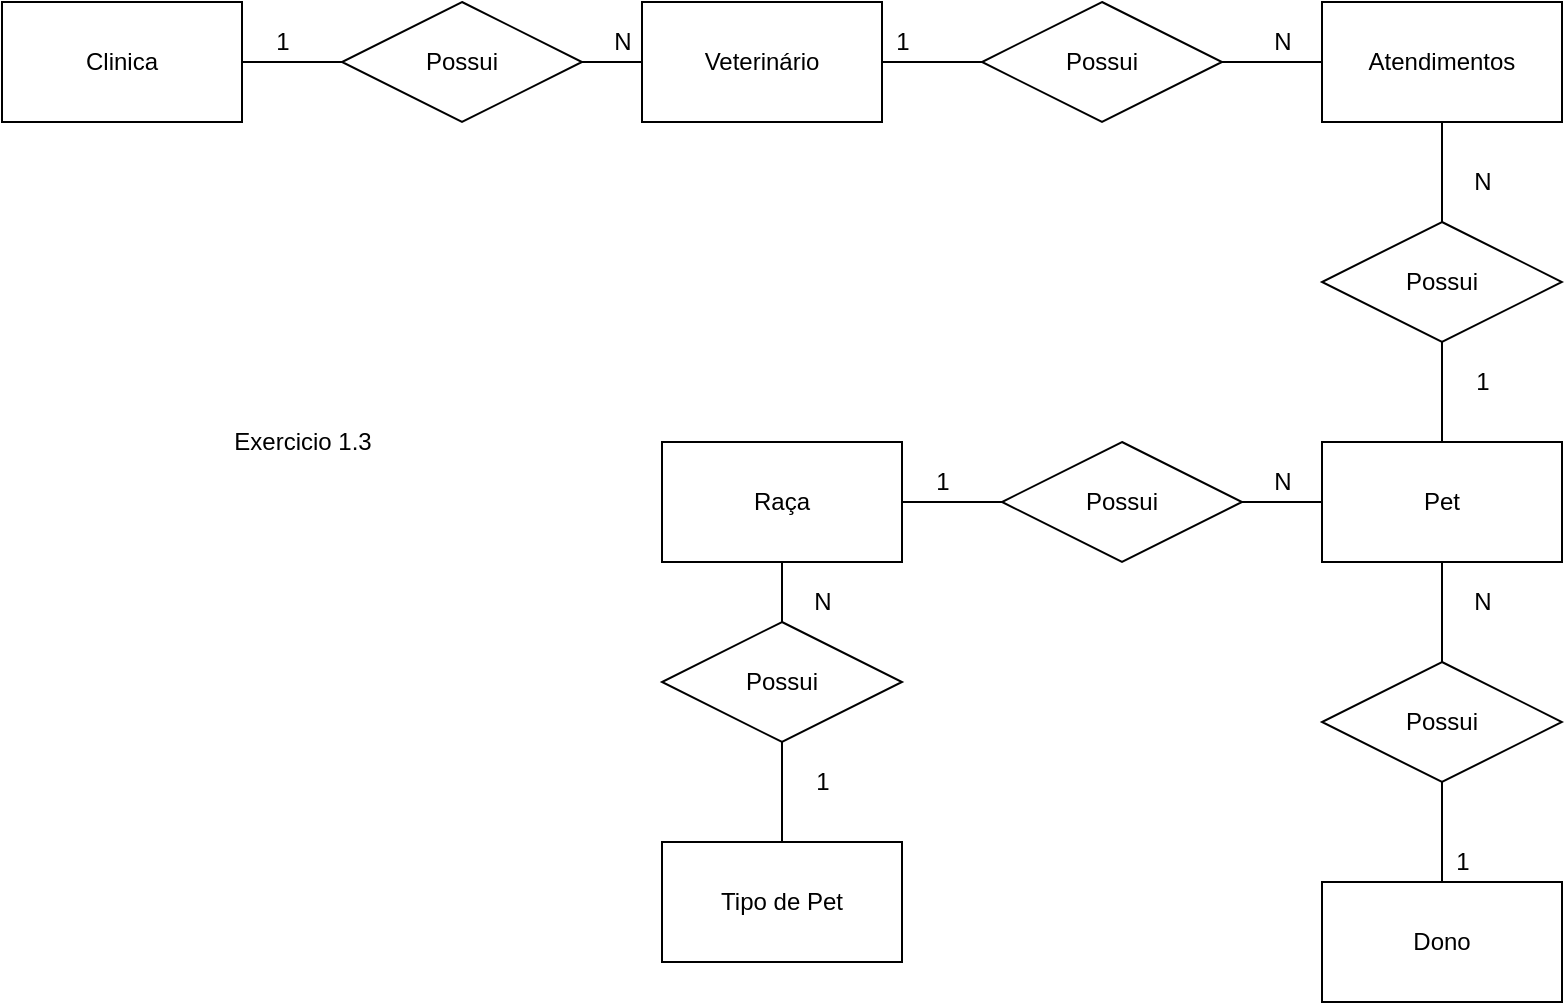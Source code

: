 <mxfile version="14.9.4" type="device" pages="2"><diagram id="Yt_erlD4F3cUxnmDQLOM" name="Conceitual"><mxGraphModel dx="2105" dy="489" grid="1" gridSize="10" guides="1" tooltips="1" connect="1" arrows="1" fold="1" page="1" pageScale="1" pageWidth="827" pageHeight="1169" math="0" shadow="0"><root><mxCell id="0"/><mxCell id="1" parent="0"/><mxCell id="PLy2OW93VqKXQ1OTIuhF-7" style="edgeStyle=orthogonalEdgeStyle;rounded=0;orthogonalLoop=1;jettySize=auto;html=1;exitX=1;exitY=0.5;exitDx=0;exitDy=0;endArrow=none;endFill=0;" parent="1" source="PLy2OW93VqKXQ1OTIuhF-1" target="PLy2OW93VqKXQ1OTIuhF-3" edge="1"><mxGeometry relative="1" as="geometry"/></mxCell><mxCell id="PLy2OW93VqKXQ1OTIuhF-1" value="Possui" style="shape=rhombus;perimeter=rhombusPerimeter;whiteSpace=wrap;html=1;align=center;" parent="1" vertex="1"><mxGeometry x="-630" y="90" width="120" height="60" as="geometry"/></mxCell><mxCell id="PLy2OW93VqKXQ1OTIuhF-6" style="edgeStyle=orthogonalEdgeStyle;rounded=0;orthogonalLoop=1;jettySize=auto;html=1;entryX=0;entryY=0.5;entryDx=0;entryDy=0;endArrow=none;endFill=0;" parent="1" source="PLy2OW93VqKXQ1OTIuhF-2" target="PLy2OW93VqKXQ1OTIuhF-1" edge="1"><mxGeometry relative="1" as="geometry"/></mxCell><mxCell id="PLy2OW93VqKXQ1OTIuhF-2" value="Clinica" style="whiteSpace=wrap;html=1;" parent="1" vertex="1"><mxGeometry x="-800" y="90" width="120" height="60" as="geometry"/></mxCell><mxCell id="PLy2OW93VqKXQ1OTIuhF-3" value="Veterinário" style="whiteSpace=wrap;html=1;" parent="1" vertex="1"><mxGeometry x="-480" y="90" width="120" height="60" as="geometry"/></mxCell><mxCell id="PLy2OW93VqKXQ1OTIuhF-17" style="edgeStyle=orthogonalEdgeStyle;rounded=0;orthogonalLoop=1;jettySize=auto;html=1;entryX=0.5;entryY=1;entryDx=0;entryDy=0;endArrow=none;endFill=0;" parent="1" source="PLy2OW93VqKXQ1OTIuhF-4" target="PLy2OW93VqKXQ1OTIuhF-14" edge="1"><mxGeometry relative="1" as="geometry"/></mxCell><mxCell id="PLy2OW93VqKXQ1OTIuhF-4" value="Possui" style="shape=rhombus;perimeter=rhombusPerimeter;whiteSpace=wrap;html=1;align=center;" parent="1" vertex="1"><mxGeometry x="-140" y="200" width="120" height="60" as="geometry"/></mxCell><mxCell id="PLy2OW93VqKXQ1OTIuhF-18" style="edgeStyle=orthogonalEdgeStyle;rounded=0;orthogonalLoop=1;jettySize=auto;html=1;entryX=0.5;entryY=1;entryDx=0;entryDy=0;endArrow=none;endFill=0;" parent="1" source="PLy2OW93VqKXQ1OTIuhF-5" target="PLy2OW93VqKXQ1OTIuhF-4" edge="1"><mxGeometry relative="1" as="geometry"/></mxCell><mxCell id="PLy2OW93VqKXQ1OTIuhF-5" value="Pet" style="whiteSpace=wrap;html=1;" parent="1" vertex="1"><mxGeometry x="-140" y="310" width="120" height="60" as="geometry"/></mxCell><mxCell id="PLy2OW93VqKXQ1OTIuhF-15" style="edgeStyle=orthogonalEdgeStyle;rounded=0;orthogonalLoop=1;jettySize=auto;html=1;endArrow=none;endFill=0;" parent="1" source="PLy2OW93VqKXQ1OTIuhF-13" target="PLy2OW93VqKXQ1OTIuhF-3" edge="1"><mxGeometry relative="1" as="geometry"/></mxCell><mxCell id="PLy2OW93VqKXQ1OTIuhF-16" style="edgeStyle=orthogonalEdgeStyle;rounded=0;orthogonalLoop=1;jettySize=auto;html=1;entryX=0;entryY=0.5;entryDx=0;entryDy=0;endArrow=none;endFill=0;" parent="1" source="PLy2OW93VqKXQ1OTIuhF-13" target="PLy2OW93VqKXQ1OTIuhF-14" edge="1"><mxGeometry relative="1" as="geometry"/></mxCell><mxCell id="PLy2OW93VqKXQ1OTIuhF-13" value="Possui" style="shape=rhombus;perimeter=rhombusPerimeter;whiteSpace=wrap;html=1;align=center;" parent="1" vertex="1"><mxGeometry x="-310" y="90" width="120" height="60" as="geometry"/></mxCell><mxCell id="PLy2OW93VqKXQ1OTIuhF-14" value="Atendimentos" style="whiteSpace=wrap;html=1;" parent="1" vertex="1"><mxGeometry x="-140" y="90" width="120" height="60" as="geometry"/></mxCell><mxCell id="PLy2OW93VqKXQ1OTIuhF-23" style="edgeStyle=orthogonalEdgeStyle;rounded=0;orthogonalLoop=1;jettySize=auto;html=1;endArrow=none;endFill=0;" parent="1" source="PLy2OW93VqKXQ1OTIuhF-19" target="PLy2OW93VqKXQ1OTIuhF-20" edge="1"><mxGeometry relative="1" as="geometry"/></mxCell><mxCell id="PLy2OW93VqKXQ1OTIuhF-19" value="Raça" style="whiteSpace=wrap;html=1;" parent="1" vertex="1"><mxGeometry x="-470" y="310" width="120" height="60" as="geometry"/></mxCell><mxCell id="PLy2OW93VqKXQ1OTIuhF-22" style="edgeStyle=orthogonalEdgeStyle;rounded=0;orthogonalLoop=1;jettySize=auto;html=1;entryX=0;entryY=0.5;entryDx=0;entryDy=0;endArrow=none;endFill=0;" parent="1" source="PLy2OW93VqKXQ1OTIuhF-20" target="PLy2OW93VqKXQ1OTIuhF-5" edge="1"><mxGeometry relative="1" as="geometry"/></mxCell><mxCell id="PLy2OW93VqKXQ1OTIuhF-20" value="Possui" style="shape=rhombus;perimeter=rhombusPerimeter;whiteSpace=wrap;html=1;align=center;" parent="1" vertex="1"><mxGeometry x="-300" y="310" width="120" height="60" as="geometry"/></mxCell><mxCell id="PLy2OW93VqKXQ1OTIuhF-27" value="" style="edgeStyle=orthogonalEdgeStyle;rounded=0;orthogonalLoop=1;jettySize=auto;html=1;endArrow=none;endFill=0;" parent="1" source="PLy2OW93VqKXQ1OTIuhF-24" target="PLy2OW93VqKXQ1OTIuhF-25" edge="1"><mxGeometry relative="1" as="geometry"/></mxCell><mxCell id="PLy2OW93VqKXQ1OTIuhF-28" value="" style="edgeStyle=orthogonalEdgeStyle;rounded=0;orthogonalLoop=1;jettySize=auto;html=1;endArrow=none;endFill=0;" parent="1" source="PLy2OW93VqKXQ1OTIuhF-24" target="PLy2OW93VqKXQ1OTIuhF-19" edge="1"><mxGeometry relative="1" as="geometry"/></mxCell><mxCell id="PLy2OW93VqKXQ1OTIuhF-24" value="Possui" style="shape=rhombus;perimeter=rhombusPerimeter;whiteSpace=wrap;html=1;align=center;" parent="1" vertex="1"><mxGeometry x="-470" y="400" width="120" height="60" as="geometry"/></mxCell><mxCell id="PLy2OW93VqKXQ1OTIuhF-25" value="Tipo de Pet" style="whiteSpace=wrap;html=1;" parent="1" vertex="1"><mxGeometry x="-470" y="510" width="120" height="60" as="geometry"/></mxCell><mxCell id="PLy2OW93VqKXQ1OTIuhF-29" value="1" style="text;html=1;align=center;verticalAlign=middle;resizable=0;points=[];autosize=1;strokeColor=none;" parent="1" vertex="1"><mxGeometry x="-670" y="100" width="20" height="20" as="geometry"/></mxCell><mxCell id="PLy2OW93VqKXQ1OTIuhF-30" value="N" style="text;html=1;align=center;verticalAlign=middle;resizable=0;points=[];autosize=1;strokeColor=none;" parent="1" vertex="1"><mxGeometry x="-500" y="100" width="20" height="20" as="geometry"/></mxCell><mxCell id="PLy2OW93VqKXQ1OTIuhF-31" value="N" style="text;html=1;align=center;verticalAlign=middle;resizable=0;points=[];autosize=1;strokeColor=none;" parent="1" vertex="1"><mxGeometry x="-170" y="320" width="20" height="20" as="geometry"/></mxCell><mxCell id="PLy2OW93VqKXQ1OTIuhF-32" value="N" style="text;html=1;align=center;verticalAlign=middle;resizable=0;points=[];autosize=1;strokeColor=none;" parent="1" vertex="1"><mxGeometry x="-400" y="380" width="20" height="20" as="geometry"/></mxCell><mxCell id="PLy2OW93VqKXQ1OTIuhF-34" value="1" style="text;html=1;align=center;verticalAlign=middle;resizable=0;points=[];autosize=1;strokeColor=none;" parent="1" vertex="1"><mxGeometry x="-400" y="470" width="20" height="20" as="geometry"/></mxCell><mxCell id="PLy2OW93VqKXQ1OTIuhF-37" style="edgeStyle=orthogonalEdgeStyle;rounded=0;orthogonalLoop=1;jettySize=auto;html=1;endArrow=none;endFill=0;" parent="1" source="PLy2OW93VqKXQ1OTIuhF-35" edge="1"><mxGeometry relative="1" as="geometry"><mxPoint x="-80" y="380" as="targetPoint"/><Array as="points"><mxPoint x="-80" y="370"/><mxPoint x="-80" y="370"/></Array></mxGeometry></mxCell><mxCell id="PLy2OW93VqKXQ1OTIuhF-35" value="Possui" style="shape=rhombus;perimeter=rhombusPerimeter;whiteSpace=wrap;html=1;align=center;" parent="1" vertex="1"><mxGeometry x="-140" y="420" width="120" height="60" as="geometry"/></mxCell><mxCell id="PLy2OW93VqKXQ1OTIuhF-38" value="" style="edgeStyle=orthogonalEdgeStyle;rounded=0;orthogonalLoop=1;jettySize=auto;html=1;endArrow=none;endFill=0;" parent="1" source="PLy2OW93VqKXQ1OTIuhF-36" target="PLy2OW93VqKXQ1OTIuhF-35" edge="1"><mxGeometry relative="1" as="geometry"/></mxCell><mxCell id="PLy2OW93VqKXQ1OTIuhF-36" value="Dono" style="whiteSpace=wrap;html=1;" parent="1" vertex="1"><mxGeometry x="-140" y="530" width="120" height="60" as="geometry"/></mxCell><mxCell id="PLy2OW93VqKXQ1OTIuhF-39" value="1" style="text;html=1;align=center;verticalAlign=middle;resizable=0;points=[];autosize=1;strokeColor=none;" parent="1" vertex="1"><mxGeometry x="-340" y="320" width="20" height="20" as="geometry"/></mxCell><mxCell id="PLy2OW93VqKXQ1OTIuhF-40" value="1" style="text;html=1;align=center;verticalAlign=middle;resizable=0;points=[];autosize=1;strokeColor=none;" parent="1" vertex="1"><mxGeometry x="-360" y="100" width="20" height="20" as="geometry"/></mxCell><mxCell id="PLy2OW93VqKXQ1OTIuhF-41" value="1" style="text;html=1;align=center;verticalAlign=middle;resizable=0;points=[];autosize=1;strokeColor=none;" parent="1" vertex="1"><mxGeometry x="-80" y="510" width="20" height="20" as="geometry"/></mxCell><mxCell id="PLy2OW93VqKXQ1OTIuhF-42" value="N" style="text;html=1;align=center;verticalAlign=middle;resizable=0;points=[];autosize=1;strokeColor=none;" parent="1" vertex="1"><mxGeometry x="-70" y="380" width="20" height="20" as="geometry"/></mxCell><mxCell id="PLy2OW93VqKXQ1OTIuhF-43" value="N" style="text;html=1;align=center;verticalAlign=middle;resizable=0;points=[];autosize=1;strokeColor=none;" parent="1" vertex="1"><mxGeometry x="-170" y="100" width="20" height="20" as="geometry"/></mxCell><mxCell id="PLy2OW93VqKXQ1OTIuhF-44" value="N" style="text;html=1;align=center;verticalAlign=middle;resizable=0;points=[];autosize=1;strokeColor=none;" parent="1" vertex="1"><mxGeometry x="-70" y="170" width="20" height="20" as="geometry"/></mxCell><mxCell id="PLy2OW93VqKXQ1OTIuhF-45" value="1" style="text;html=1;align=center;verticalAlign=middle;resizable=0;points=[];autosize=1;strokeColor=none;" parent="1" vertex="1"><mxGeometry x="-70" y="270" width="20" height="20" as="geometry"/></mxCell><mxCell id="PLy2OW93VqKXQ1OTIuhF-46" value="Exercicio 1.3" style="text;html=1;align=center;verticalAlign=middle;resizable=0;points=[];autosize=1;strokeColor=none;" parent="1" vertex="1"><mxGeometry x="-690" y="300" width="80" height="20" as="geometry"/></mxCell></root></mxGraphModel></diagram><diagram id="2E_He_A4W8nJciui1H1O" name="Lógico"><mxGraphModel dx="1278" dy="489" grid="1" gridSize="10" guides="1" tooltips="1" connect="1" arrows="1" fold="1" page="1" pageScale="1" pageWidth="827" pageHeight="1169" math="0" shadow="0"><root><mxCell id="fR6I_g5Q8ulu8hAR02hN-0"/><mxCell id="fR6I_g5Q8ulu8hAR02hN-1" parent="fR6I_g5Q8ulu8hAR02hN-0"/><mxCell id="JhR8tyHU249tnqZ5pYXS-0" value="Clinica" style="shape=table;startSize=30;container=1;collapsible=1;childLayout=tableLayout;fixedRows=1;rowLines=0;fontStyle=1;align=center;resizeLast=1;" vertex="1" parent="fR6I_g5Q8ulu8hAR02hN-1"><mxGeometry x="40" y="40" width="180" height="160" as="geometry"/></mxCell><mxCell id="JhR8tyHU249tnqZ5pYXS-1" value="" style="shape=partialRectangle;collapsible=0;dropTarget=0;pointerEvents=0;fillColor=none;top=0;left=0;bottom=1;right=0;points=[[0,0.5],[1,0.5]];portConstraint=eastwest;" vertex="1" parent="JhR8tyHU249tnqZ5pYXS-0"><mxGeometry y="30" width="180" height="30" as="geometry"/></mxCell><mxCell id="JhR8tyHU249tnqZ5pYXS-2" value="PK" style="shape=partialRectangle;connectable=0;fillColor=none;top=0;left=0;bottom=0;right=0;fontStyle=1;overflow=hidden;" vertex="1" parent="JhR8tyHU249tnqZ5pYXS-1"><mxGeometry width="30" height="30" as="geometry"/></mxCell><mxCell id="JhR8tyHU249tnqZ5pYXS-3" value="IdClinica" style="shape=partialRectangle;connectable=0;fillColor=none;top=0;left=0;bottom=0;right=0;align=left;spacingLeft=6;fontStyle=1;overflow=hidden;" vertex="1" parent="JhR8tyHU249tnqZ5pYXS-1"><mxGeometry x="30" width="150" height="30" as="geometry"/></mxCell><mxCell id="JhR8tyHU249tnqZ5pYXS-4" value="" style="shape=partialRectangle;collapsible=0;dropTarget=0;pointerEvents=0;fillColor=none;top=0;left=0;bottom=0;right=0;points=[[0,0.5],[1,0.5]];portConstraint=eastwest;" vertex="1" parent="JhR8tyHU249tnqZ5pYXS-0"><mxGeometry y="60" width="180" height="30" as="geometry"/></mxCell><mxCell id="JhR8tyHU249tnqZ5pYXS-5" value="" style="shape=partialRectangle;connectable=0;fillColor=none;top=0;left=0;bottom=0;right=0;editable=1;overflow=hidden;" vertex="1" parent="JhR8tyHU249tnqZ5pYXS-4"><mxGeometry width="30" height="30" as="geometry"/></mxCell><mxCell id="JhR8tyHU249tnqZ5pYXS-6" value="RazaoSocial" style="shape=partialRectangle;connectable=0;fillColor=none;top=0;left=0;bottom=0;right=0;align=left;spacingLeft=6;overflow=hidden;" vertex="1" parent="JhR8tyHU249tnqZ5pYXS-4"><mxGeometry x="30" width="150" height="30" as="geometry"/></mxCell><mxCell id="JhR8tyHU249tnqZ5pYXS-7" value="" style="shape=partialRectangle;collapsible=0;dropTarget=0;pointerEvents=0;fillColor=none;top=0;left=0;bottom=0;right=0;points=[[0,0.5],[1,0.5]];portConstraint=eastwest;" vertex="1" parent="JhR8tyHU249tnqZ5pYXS-0"><mxGeometry y="90" width="180" height="30" as="geometry"/></mxCell><mxCell id="JhR8tyHU249tnqZ5pYXS-8" value="" style="shape=partialRectangle;connectable=0;fillColor=none;top=0;left=0;bottom=0;right=0;editable=1;overflow=hidden;" vertex="1" parent="JhR8tyHU249tnqZ5pYXS-7"><mxGeometry width="30" height="30" as="geometry"/></mxCell><mxCell id="JhR8tyHU249tnqZ5pYXS-9" value="CNPJ" style="shape=partialRectangle;connectable=0;fillColor=none;top=0;left=0;bottom=0;right=0;align=left;spacingLeft=6;overflow=hidden;" vertex="1" parent="JhR8tyHU249tnqZ5pYXS-7"><mxGeometry x="30" width="150" height="30" as="geometry"/></mxCell><mxCell id="JhR8tyHU249tnqZ5pYXS-10" value="" style="shape=partialRectangle;collapsible=0;dropTarget=0;pointerEvents=0;fillColor=none;top=0;left=0;bottom=0;right=0;points=[[0,0.5],[1,0.5]];portConstraint=eastwest;" vertex="1" parent="JhR8tyHU249tnqZ5pYXS-0"><mxGeometry y="120" width="180" height="30" as="geometry"/></mxCell><mxCell id="JhR8tyHU249tnqZ5pYXS-11" value="" style="shape=partialRectangle;connectable=0;fillColor=none;top=0;left=0;bottom=0;right=0;editable=1;overflow=hidden;" vertex="1" parent="JhR8tyHU249tnqZ5pYXS-10"><mxGeometry width="30" height="30" as="geometry"/></mxCell><mxCell id="JhR8tyHU249tnqZ5pYXS-12" value="Endereco" style="shape=partialRectangle;connectable=0;fillColor=none;top=0;left=0;bottom=0;right=0;align=left;spacingLeft=6;overflow=hidden;" vertex="1" parent="JhR8tyHU249tnqZ5pYXS-10"><mxGeometry x="30" width="150" height="30" as="geometry"/></mxCell><mxCell id="JhR8tyHU249tnqZ5pYXS-13" value="Veterinarios" style="shape=table;startSize=30;container=1;collapsible=1;childLayout=tableLayout;fixedRows=1;rowLines=0;fontStyle=1;align=center;resizeLast=1;" vertex="1" parent="fR6I_g5Q8ulu8hAR02hN-1"><mxGeometry x="370" y="80" width="180" height="160" as="geometry"/></mxCell><mxCell id="JhR8tyHU249tnqZ5pYXS-14" value="" style="shape=partialRectangle;collapsible=0;dropTarget=0;pointerEvents=0;fillColor=none;top=0;left=0;bottom=0;right=0;points=[[0,0.5],[1,0.5]];portConstraint=eastwest;" vertex="1" parent="JhR8tyHU249tnqZ5pYXS-13"><mxGeometry y="30" width="180" height="30" as="geometry"/></mxCell><mxCell id="JhR8tyHU249tnqZ5pYXS-15" value="PK" style="shape=partialRectangle;connectable=0;fillColor=none;top=0;left=0;bottom=0;right=0;fontStyle=1;overflow=hidden;" vertex="1" parent="JhR8tyHU249tnqZ5pYXS-14"><mxGeometry width="60" height="30" as="geometry"/></mxCell><mxCell id="JhR8tyHU249tnqZ5pYXS-16" value="IdVeterinario" style="shape=partialRectangle;connectable=0;fillColor=none;top=0;left=0;bottom=0;right=0;align=left;spacingLeft=6;fontStyle=1;overflow=hidden;" vertex="1" parent="JhR8tyHU249tnqZ5pYXS-14"><mxGeometry x="60" width="120" height="30" as="geometry"/></mxCell><mxCell id="JhR8tyHU249tnqZ5pYXS-17" value="" style="shape=partialRectangle;collapsible=0;dropTarget=0;pointerEvents=0;fillColor=none;top=0;left=0;bottom=1;right=0;points=[[0,0.5],[1,0.5]];portConstraint=eastwest;" vertex="1" parent="JhR8tyHU249tnqZ5pYXS-13"><mxGeometry y="60" width="180" height="30" as="geometry"/></mxCell><mxCell id="JhR8tyHU249tnqZ5pYXS-18" value="FK" style="shape=partialRectangle;connectable=0;fillColor=none;top=0;left=0;bottom=0;right=0;fontStyle=1;overflow=hidden;" vertex="1" parent="JhR8tyHU249tnqZ5pYXS-17"><mxGeometry width="60" height="30" as="geometry"/></mxCell><mxCell id="JhR8tyHU249tnqZ5pYXS-19" value="IdClinica" style="shape=partialRectangle;connectable=0;fillColor=none;top=0;left=0;bottom=0;right=0;align=left;spacingLeft=6;fontStyle=1;overflow=hidden;" vertex="1" parent="JhR8tyHU249tnqZ5pYXS-17"><mxGeometry x="60" width="120" height="30" as="geometry"/></mxCell><mxCell id="JhR8tyHU249tnqZ5pYXS-20" value="" style="shape=partialRectangle;collapsible=0;dropTarget=0;pointerEvents=0;fillColor=none;top=0;left=0;bottom=0;right=0;points=[[0,0.5],[1,0.5]];portConstraint=eastwest;" vertex="1" parent="JhR8tyHU249tnqZ5pYXS-13"><mxGeometry y="90" width="180" height="30" as="geometry"/></mxCell><mxCell id="JhR8tyHU249tnqZ5pYXS-21" value="" style="shape=partialRectangle;connectable=0;fillColor=none;top=0;left=0;bottom=0;right=0;editable=1;overflow=hidden;" vertex="1" parent="JhR8tyHU249tnqZ5pYXS-20"><mxGeometry width="60" height="30" as="geometry"/></mxCell><mxCell id="JhR8tyHU249tnqZ5pYXS-22" value="Nome" style="shape=partialRectangle;connectable=0;fillColor=none;top=0;left=0;bottom=0;right=0;align=left;spacingLeft=6;overflow=hidden;" vertex="1" parent="JhR8tyHU249tnqZ5pYXS-20"><mxGeometry x="60" width="120" height="30" as="geometry"/></mxCell><mxCell id="JhR8tyHU249tnqZ5pYXS-23" value="" style="shape=partialRectangle;collapsible=0;dropTarget=0;pointerEvents=0;fillColor=none;top=0;left=0;bottom=0;right=0;points=[[0,0.5],[1,0.5]];portConstraint=eastwest;" vertex="1" parent="JhR8tyHU249tnqZ5pYXS-13"><mxGeometry y="120" width="180" height="30" as="geometry"/></mxCell><mxCell id="JhR8tyHU249tnqZ5pYXS-24" value="" style="shape=partialRectangle;connectable=0;fillColor=none;top=0;left=0;bottom=0;right=0;editable=1;overflow=hidden;" vertex="1" parent="JhR8tyHU249tnqZ5pYXS-23"><mxGeometry width="60" height="30" as="geometry"/></mxCell><mxCell id="JhR8tyHU249tnqZ5pYXS-25" value="" style="shape=partialRectangle;connectable=0;fillColor=none;top=0;left=0;bottom=0;right=0;align=left;spacingLeft=6;overflow=hidden;" vertex="1" parent="JhR8tyHU249tnqZ5pYXS-23"><mxGeometry x="60" width="120" height="30" as="geometry"/></mxCell><mxCell id="JhR8tyHU249tnqZ5pYXS-26" value="" style="edgeStyle=entityRelationEdgeStyle;fontSize=12;html=1;endArrow=ERoneToMany;" edge="1" parent="fR6I_g5Q8ulu8hAR02hN-1" source="JhR8tyHU249tnqZ5pYXS-1" target="JhR8tyHU249tnqZ5pYXS-17"><mxGeometry width="100" height="100" relative="1" as="geometry"><mxPoint x="430" y="270" as="sourcePoint"/><mxPoint x="530" y="170" as="targetPoint"/></mxGeometry></mxCell><mxCell id="JhR8tyHU249tnqZ5pYXS-27" value="Atendimento" style="shape=table;startSize=30;container=1;collapsible=1;childLayout=tableLayout;fixedRows=1;rowLines=0;fontStyle=1;align=center;resizeLast=1;" vertex="1" parent="fR6I_g5Q8ulu8hAR02hN-1"><mxGeometry x="620" y="230" width="180" height="190" as="geometry"/></mxCell><mxCell id="JhR8tyHU249tnqZ5pYXS-28" value="" style="shape=partialRectangle;collapsible=0;dropTarget=0;pointerEvents=0;fillColor=none;top=0;left=0;bottom=0;right=0;points=[[0,0.5],[1,0.5]];portConstraint=eastwest;" vertex="1" parent="JhR8tyHU249tnqZ5pYXS-27"><mxGeometry y="30" width="180" height="30" as="geometry"/></mxCell><mxCell id="JhR8tyHU249tnqZ5pYXS-29" value="PK" style="shape=partialRectangle;connectable=0;fillColor=none;top=0;left=0;bottom=0;right=0;fontStyle=1;overflow=hidden;" vertex="1" parent="JhR8tyHU249tnqZ5pYXS-28"><mxGeometry width="60" height="30" as="geometry"/></mxCell><mxCell id="JhR8tyHU249tnqZ5pYXS-30" value="IdAtendimento" style="shape=partialRectangle;connectable=0;fillColor=none;top=0;left=0;bottom=0;right=0;align=left;spacingLeft=6;fontStyle=1;overflow=hidden;" vertex="1" parent="JhR8tyHU249tnqZ5pYXS-28"><mxGeometry x="60" width="120" height="30" as="geometry"/></mxCell><mxCell id="JhR8tyHU249tnqZ5pYXS-31" value="" style="shape=partialRectangle;collapsible=0;dropTarget=0;pointerEvents=0;fillColor=none;top=0;left=0;bottom=0;right=0;points=[[0,0.5],[1,0.5]];portConstraint=eastwest;" vertex="1" parent="JhR8tyHU249tnqZ5pYXS-27"><mxGeometry y="60" width="180" height="30" as="geometry"/></mxCell><mxCell id="JhR8tyHU249tnqZ5pYXS-32" value="FK" style="shape=partialRectangle;connectable=0;fillColor=none;top=0;left=0;bottom=0;right=0;fontStyle=1;overflow=hidden;" vertex="1" parent="JhR8tyHU249tnqZ5pYXS-31"><mxGeometry width="60" height="30" as="geometry"/></mxCell><mxCell id="JhR8tyHU249tnqZ5pYXS-33" value="IdVeterinario" style="shape=partialRectangle;connectable=0;fillColor=none;top=0;left=0;bottom=0;right=0;align=left;spacingLeft=6;fontStyle=1;overflow=hidden;" vertex="1" parent="JhR8tyHU249tnqZ5pYXS-31"><mxGeometry x="60" width="120" height="30" as="geometry"/></mxCell><mxCell id="JhR8tyHU249tnqZ5pYXS-34" value="" style="shape=partialRectangle;collapsible=0;dropTarget=0;pointerEvents=0;fillColor=none;top=0;left=0;bottom=1;right=0;points=[[0,0.5],[1,0.5]];portConstraint=eastwest;" vertex="1" parent="JhR8tyHU249tnqZ5pYXS-27"><mxGeometry y="90" width="180" height="30" as="geometry"/></mxCell><mxCell id="JhR8tyHU249tnqZ5pYXS-35" value="FK" style="shape=partialRectangle;connectable=0;fillColor=none;top=0;left=0;bottom=0;right=0;fontStyle=1;overflow=hidden;" vertex="1" parent="JhR8tyHU249tnqZ5pYXS-34"><mxGeometry width="60" height="30" as="geometry"/></mxCell><mxCell id="JhR8tyHU249tnqZ5pYXS-36" value="IdPet" style="shape=partialRectangle;connectable=0;fillColor=none;top=0;left=0;bottom=0;right=0;align=left;spacingLeft=6;fontStyle=1;overflow=hidden;" vertex="1" parent="JhR8tyHU249tnqZ5pYXS-34"><mxGeometry x="60" width="120" height="30" as="geometry"/></mxCell><mxCell id="JhR8tyHU249tnqZ5pYXS-37" value="" style="shape=partialRectangle;collapsible=0;dropTarget=0;pointerEvents=0;fillColor=none;top=0;left=0;bottom=0;right=0;points=[[0,0.5],[1,0.5]];portConstraint=eastwest;" vertex="1" parent="JhR8tyHU249tnqZ5pYXS-27"><mxGeometry y="120" width="180" height="30" as="geometry"/></mxCell><mxCell id="JhR8tyHU249tnqZ5pYXS-38" value="" style="shape=partialRectangle;connectable=0;fillColor=none;top=0;left=0;bottom=0;right=0;editable=1;overflow=hidden;" vertex="1" parent="JhR8tyHU249tnqZ5pYXS-37"><mxGeometry width="60" height="30" as="geometry"/></mxCell><mxCell id="JhR8tyHU249tnqZ5pYXS-39" value="Descricao" style="shape=partialRectangle;connectable=0;fillColor=none;top=0;left=0;bottom=0;right=0;align=left;spacingLeft=6;overflow=hidden;" vertex="1" parent="JhR8tyHU249tnqZ5pYXS-37"><mxGeometry x="60" width="120" height="30" as="geometry"/></mxCell><mxCell id="JhR8tyHU249tnqZ5pYXS-40" value="" style="shape=partialRectangle;collapsible=0;dropTarget=0;pointerEvents=0;fillColor=none;top=0;left=0;bottom=0;right=0;points=[[0,0.5],[1,0.5]];portConstraint=eastwest;" vertex="1" parent="JhR8tyHU249tnqZ5pYXS-27"><mxGeometry y="150" width="180" height="30" as="geometry"/></mxCell><mxCell id="JhR8tyHU249tnqZ5pYXS-41" value="" style="shape=partialRectangle;connectable=0;fillColor=none;top=0;left=0;bottom=0;right=0;editable=1;overflow=hidden;" vertex="1" parent="JhR8tyHU249tnqZ5pYXS-40"><mxGeometry width="60" height="30" as="geometry"/></mxCell><mxCell id="JhR8tyHU249tnqZ5pYXS-42" value="" style="shape=partialRectangle;connectable=0;fillColor=none;top=0;left=0;bottom=0;right=0;align=left;spacingLeft=6;overflow=hidden;" vertex="1" parent="JhR8tyHU249tnqZ5pYXS-40"><mxGeometry x="60" width="120" height="30" as="geometry"/></mxCell><mxCell id="JhR8tyHU249tnqZ5pYXS-43" value="" style="edgeStyle=entityRelationEdgeStyle;fontSize=12;html=1;endArrow=ERoneToMany;" edge="1" parent="fR6I_g5Q8ulu8hAR02hN-1" source="JhR8tyHU249tnqZ5pYXS-14" target="JhR8tyHU249tnqZ5pYXS-31"><mxGeometry width="100" height="100" relative="1" as="geometry"><mxPoint x="380" y="260" as="sourcePoint"/><mxPoint x="480" y="160" as="targetPoint"/></mxGeometry></mxCell><mxCell id="JhR8tyHU249tnqZ5pYXS-44" value="Pets" style="shape=table;startSize=30;container=1;collapsible=1;childLayout=tableLayout;fixedRows=1;rowLines=0;fontStyle=1;align=center;resizeLast=1;" vertex="1" parent="fR6I_g5Q8ulu8hAR02hN-1"><mxGeometry x="310" y="435" width="180" height="190" as="geometry"/></mxCell><mxCell id="JhR8tyHU249tnqZ5pYXS-45" value="" style="shape=partialRectangle;collapsible=0;dropTarget=0;pointerEvents=0;fillColor=none;top=0;left=0;bottom=0;right=0;points=[[0,0.5],[1,0.5]];portConstraint=eastwest;" vertex="1" parent="JhR8tyHU249tnqZ5pYXS-44"><mxGeometry y="30" width="180" height="30" as="geometry"/></mxCell><mxCell id="JhR8tyHU249tnqZ5pYXS-46" value="PK" style="shape=partialRectangle;connectable=0;fillColor=none;top=0;left=0;bottom=0;right=0;fontStyle=1;overflow=hidden;" vertex="1" parent="JhR8tyHU249tnqZ5pYXS-45"><mxGeometry width="60" height="30" as="geometry"/></mxCell><mxCell id="JhR8tyHU249tnqZ5pYXS-47" value="IdPet" style="shape=partialRectangle;connectable=0;fillColor=none;top=0;left=0;bottom=0;right=0;align=left;spacingLeft=6;fontStyle=1;overflow=hidden;" vertex="1" parent="JhR8tyHU249tnqZ5pYXS-45"><mxGeometry x="60" width="120" height="30" as="geometry"/></mxCell><mxCell id="JhR8tyHU249tnqZ5pYXS-48" value="" style="shape=partialRectangle;collapsible=0;dropTarget=0;pointerEvents=0;fillColor=none;top=0;left=0;bottom=0;right=0;points=[[0,0.5],[1,0.5]];portConstraint=eastwest;" vertex="1" parent="JhR8tyHU249tnqZ5pYXS-44"><mxGeometry y="60" width="180" height="30" as="geometry"/></mxCell><mxCell id="JhR8tyHU249tnqZ5pYXS-49" value="FK" style="shape=partialRectangle;connectable=0;fillColor=none;top=0;left=0;bottom=0;right=0;fontStyle=1;overflow=hidden;" vertex="1" parent="JhR8tyHU249tnqZ5pYXS-48"><mxGeometry width="60" height="30" as="geometry"/></mxCell><mxCell id="JhR8tyHU249tnqZ5pYXS-50" value="IdRaca" style="shape=partialRectangle;connectable=0;fillColor=none;top=0;left=0;bottom=0;right=0;align=left;spacingLeft=6;fontStyle=1;overflow=hidden;" vertex="1" parent="JhR8tyHU249tnqZ5pYXS-48"><mxGeometry x="60" width="120" height="30" as="geometry"/></mxCell><mxCell id="JhR8tyHU249tnqZ5pYXS-51" value="" style="shape=partialRectangle;collapsible=0;dropTarget=0;pointerEvents=0;fillColor=none;top=0;left=0;bottom=1;right=0;points=[[0,0.5],[1,0.5]];portConstraint=eastwest;" vertex="1" parent="JhR8tyHU249tnqZ5pYXS-44"><mxGeometry y="90" width="180" height="30" as="geometry"/></mxCell><mxCell id="JhR8tyHU249tnqZ5pYXS-52" value="FK" style="shape=partialRectangle;connectable=0;fillColor=none;top=0;left=0;bottom=0;right=0;fontStyle=1;overflow=hidden;" vertex="1" parent="JhR8tyHU249tnqZ5pYXS-51"><mxGeometry width="60" height="30" as="geometry"/></mxCell><mxCell id="JhR8tyHU249tnqZ5pYXS-53" value="IdDono" style="shape=partialRectangle;connectable=0;fillColor=none;top=0;left=0;bottom=0;right=0;align=left;spacingLeft=6;fontStyle=1;overflow=hidden;" vertex="1" parent="JhR8tyHU249tnqZ5pYXS-51"><mxGeometry x="60" width="120" height="30" as="geometry"/></mxCell><mxCell id="JhR8tyHU249tnqZ5pYXS-54" value="" style="shape=partialRectangle;collapsible=0;dropTarget=0;pointerEvents=0;fillColor=none;top=0;left=0;bottom=0;right=0;points=[[0,0.5],[1,0.5]];portConstraint=eastwest;" vertex="1" parent="JhR8tyHU249tnqZ5pYXS-44"><mxGeometry y="120" width="180" height="30" as="geometry"/></mxCell><mxCell id="JhR8tyHU249tnqZ5pYXS-55" value="" style="shape=partialRectangle;connectable=0;fillColor=none;top=0;left=0;bottom=0;right=0;editable=1;overflow=hidden;" vertex="1" parent="JhR8tyHU249tnqZ5pYXS-54"><mxGeometry width="60" height="30" as="geometry"/></mxCell><mxCell id="JhR8tyHU249tnqZ5pYXS-56" value="Nome" style="shape=partialRectangle;connectable=0;fillColor=none;top=0;left=0;bottom=0;right=0;align=left;spacingLeft=6;overflow=hidden;" vertex="1" parent="JhR8tyHU249tnqZ5pYXS-54"><mxGeometry x="60" width="120" height="30" as="geometry"/></mxCell><mxCell id="JhR8tyHU249tnqZ5pYXS-57" value="" style="shape=partialRectangle;collapsible=0;dropTarget=0;pointerEvents=0;fillColor=none;top=0;left=0;bottom=0;right=0;points=[[0,0.5],[1,0.5]];portConstraint=eastwest;" vertex="1" parent="JhR8tyHU249tnqZ5pYXS-44"><mxGeometry y="150" width="180" height="30" as="geometry"/></mxCell><mxCell id="JhR8tyHU249tnqZ5pYXS-58" value="" style="shape=partialRectangle;connectable=0;fillColor=none;top=0;left=0;bottom=0;right=0;editable=1;overflow=hidden;" vertex="1" parent="JhR8tyHU249tnqZ5pYXS-57"><mxGeometry width="60" height="30" as="geometry"/></mxCell><mxCell id="JhR8tyHU249tnqZ5pYXS-59" value="" style="shape=partialRectangle;connectable=0;fillColor=none;top=0;left=0;bottom=0;right=0;align=left;spacingLeft=6;overflow=hidden;" vertex="1" parent="JhR8tyHU249tnqZ5pYXS-57"><mxGeometry x="60" width="120" height="30" as="geometry"/></mxCell><mxCell id="JhR8tyHU249tnqZ5pYXS-60" value="" style="edgeStyle=entityRelationEdgeStyle;fontSize=12;html=1;endArrow=ERoneToMany;" edge="1" parent="fR6I_g5Q8ulu8hAR02hN-1" source="JhR8tyHU249tnqZ5pYXS-45" target="JhR8tyHU249tnqZ5pYXS-34"><mxGeometry width="100" height="100" relative="1" as="geometry"><mxPoint x="550" y="410" as="sourcePoint"/><mxPoint x="650" y="310" as="targetPoint"/></mxGeometry></mxCell><mxCell id="JhR8tyHU249tnqZ5pYXS-61" value="Dono" style="shape=table;startSize=30;container=1;collapsible=1;childLayout=tableLayout;fixedRows=1;rowLines=0;fontStyle=1;align=center;resizeLast=1;" vertex="1" parent="fR6I_g5Q8ulu8hAR02hN-1"><mxGeometry x="320" y="300" width="180" height="100" as="geometry"/></mxCell><mxCell id="JhR8tyHU249tnqZ5pYXS-62" value="" style="shape=partialRectangle;collapsible=0;dropTarget=0;pointerEvents=0;fillColor=none;top=0;left=0;bottom=1;right=0;points=[[0,0.5],[1,0.5]];portConstraint=eastwest;" vertex="1" parent="JhR8tyHU249tnqZ5pYXS-61"><mxGeometry y="30" width="180" height="30" as="geometry"/></mxCell><mxCell id="JhR8tyHU249tnqZ5pYXS-63" value="PK" style="shape=partialRectangle;connectable=0;fillColor=none;top=0;left=0;bottom=0;right=0;fontStyle=1;overflow=hidden;" vertex="1" parent="JhR8tyHU249tnqZ5pYXS-62"><mxGeometry width="30" height="30" as="geometry"/></mxCell><mxCell id="JhR8tyHU249tnqZ5pYXS-64" value="IdDono" style="shape=partialRectangle;connectable=0;fillColor=none;top=0;left=0;bottom=0;right=0;align=left;spacingLeft=6;fontStyle=1;overflow=hidden;" vertex="1" parent="JhR8tyHU249tnqZ5pYXS-62"><mxGeometry x="30" width="150" height="30" as="geometry"/></mxCell><mxCell id="JhR8tyHU249tnqZ5pYXS-65" value="" style="shape=partialRectangle;collapsible=0;dropTarget=0;pointerEvents=0;fillColor=none;top=0;left=0;bottom=0;right=0;points=[[0,0.5],[1,0.5]];portConstraint=eastwest;" vertex="1" parent="JhR8tyHU249tnqZ5pYXS-61"><mxGeometry y="60" width="180" height="30" as="geometry"/></mxCell><mxCell id="JhR8tyHU249tnqZ5pYXS-66" value="" style="shape=partialRectangle;connectable=0;fillColor=none;top=0;left=0;bottom=0;right=0;editable=1;overflow=hidden;" vertex="1" parent="JhR8tyHU249tnqZ5pYXS-65"><mxGeometry width="30" height="30" as="geometry"/></mxCell><mxCell id="JhR8tyHU249tnqZ5pYXS-67" value="Nome" style="shape=partialRectangle;connectable=0;fillColor=none;top=0;left=0;bottom=0;right=0;align=left;spacingLeft=6;overflow=hidden;" vertex="1" parent="JhR8tyHU249tnqZ5pYXS-65"><mxGeometry x="30" width="150" height="30" as="geometry"/></mxCell><mxCell id="JhR8tyHU249tnqZ5pYXS-68" value="" style="edgeStyle=entityRelationEdgeStyle;fontSize=12;html=1;endArrow=ERoneToMany;" edge="1" parent="fR6I_g5Q8ulu8hAR02hN-1" source="JhR8tyHU249tnqZ5pYXS-62" target="JhR8tyHU249tnqZ5pYXS-51"><mxGeometry width="100" height="100" relative="1" as="geometry"><mxPoint x="690" y="490" as="sourcePoint"/><mxPoint x="790" y="390" as="targetPoint"/></mxGeometry></mxCell><mxCell id="JhR8tyHU249tnqZ5pYXS-69" value="Raca" style="shape=table;startSize=30;container=1;collapsible=1;childLayout=tableLayout;fixedRows=1;rowLines=0;fontStyle=1;align=center;resizeLast=1;" vertex="1" parent="fR6I_g5Q8ulu8hAR02hN-1"><mxGeometry x="70" y="240" width="180" height="130" as="geometry"/></mxCell><mxCell id="JhR8tyHU249tnqZ5pYXS-70" value="" style="shape=partialRectangle;collapsible=0;dropTarget=0;pointerEvents=0;fillColor=none;top=0;left=0;bottom=0;right=0;points=[[0,0.5],[1,0.5]];portConstraint=eastwest;" vertex="1" parent="JhR8tyHU249tnqZ5pYXS-69"><mxGeometry y="30" width="180" height="30" as="geometry"/></mxCell><mxCell id="JhR8tyHU249tnqZ5pYXS-71" value="PK" style="shape=partialRectangle;connectable=0;fillColor=none;top=0;left=0;bottom=0;right=0;fontStyle=1;overflow=hidden;" vertex="1" parent="JhR8tyHU249tnqZ5pYXS-70"><mxGeometry width="60" height="30" as="geometry"/></mxCell><mxCell id="JhR8tyHU249tnqZ5pYXS-72" value="IdRaca" style="shape=partialRectangle;connectable=0;fillColor=none;top=0;left=0;bottom=0;right=0;align=left;spacingLeft=6;fontStyle=1;overflow=hidden;" vertex="1" parent="JhR8tyHU249tnqZ5pYXS-70"><mxGeometry x="60" width="120" height="30" as="geometry"/></mxCell><mxCell id="JhR8tyHU249tnqZ5pYXS-73" value="" style="shape=partialRectangle;collapsible=0;dropTarget=0;pointerEvents=0;fillColor=none;top=0;left=0;bottom=1;right=0;points=[[0,0.5],[1,0.5]];portConstraint=eastwest;" vertex="1" parent="JhR8tyHU249tnqZ5pYXS-69"><mxGeometry y="60" width="180" height="30" as="geometry"/></mxCell><mxCell id="JhR8tyHU249tnqZ5pYXS-74" value="FK" style="shape=partialRectangle;connectable=0;fillColor=none;top=0;left=0;bottom=0;right=0;fontStyle=1;overflow=hidden;" vertex="1" parent="JhR8tyHU249tnqZ5pYXS-73"><mxGeometry width="60" height="30" as="geometry"/></mxCell><mxCell id="JhR8tyHU249tnqZ5pYXS-75" value="IdTipoPet" style="shape=partialRectangle;connectable=0;fillColor=none;top=0;left=0;bottom=0;right=0;align=left;spacingLeft=6;fontStyle=1;overflow=hidden;" vertex="1" parent="JhR8tyHU249tnqZ5pYXS-73"><mxGeometry x="60" width="120" height="30" as="geometry"/></mxCell><mxCell id="JhR8tyHU249tnqZ5pYXS-76" value="" style="shape=partialRectangle;collapsible=0;dropTarget=0;pointerEvents=0;fillColor=none;top=0;left=0;bottom=0;right=0;points=[[0,0.5],[1,0.5]];portConstraint=eastwest;" vertex="1" parent="JhR8tyHU249tnqZ5pYXS-69"><mxGeometry y="90" width="180" height="30" as="geometry"/></mxCell><mxCell id="JhR8tyHU249tnqZ5pYXS-77" value="" style="shape=partialRectangle;connectable=0;fillColor=none;top=0;left=0;bottom=0;right=0;editable=1;overflow=hidden;" vertex="1" parent="JhR8tyHU249tnqZ5pYXS-76"><mxGeometry width="60" height="30" as="geometry"/></mxCell><mxCell id="JhR8tyHU249tnqZ5pYXS-78" value="Descricao" style="shape=partialRectangle;connectable=0;fillColor=none;top=0;left=0;bottom=0;right=0;align=left;spacingLeft=6;overflow=hidden;" vertex="1" parent="JhR8tyHU249tnqZ5pYXS-76"><mxGeometry x="60" width="120" height="30" as="geometry"/></mxCell><mxCell id="JhR8tyHU249tnqZ5pYXS-79" value="" style="edgeStyle=entityRelationEdgeStyle;fontSize=12;html=1;endArrow=ERoneToMany;" edge="1" parent="fR6I_g5Q8ulu8hAR02hN-1" source="JhR8tyHU249tnqZ5pYXS-70" target="JhR8tyHU249tnqZ5pYXS-48"><mxGeometry width="100" height="100" relative="1" as="geometry"><mxPoint x="120" y="530" as="sourcePoint"/><mxPoint x="220" y="430" as="targetPoint"/></mxGeometry></mxCell><mxCell id="JhR8tyHU249tnqZ5pYXS-80" value="TiposPets" style="shape=table;startSize=30;container=1;collapsible=1;childLayout=tableLayout;fixedRows=1;rowLines=0;fontStyle=1;align=center;resizeLast=1;" vertex="1" parent="fR6I_g5Q8ulu8hAR02hN-1"><mxGeometry x="40" y="480" width="180" height="100" as="geometry"/></mxCell><mxCell id="JhR8tyHU249tnqZ5pYXS-81" value="" style="shape=partialRectangle;collapsible=0;dropTarget=0;pointerEvents=0;fillColor=none;top=0;left=0;bottom=1;right=0;points=[[0,0.5],[1,0.5]];portConstraint=eastwest;" vertex="1" parent="JhR8tyHU249tnqZ5pYXS-80"><mxGeometry y="30" width="180" height="30" as="geometry"/></mxCell><mxCell id="JhR8tyHU249tnqZ5pYXS-82" value="PK" style="shape=partialRectangle;connectable=0;fillColor=none;top=0;left=0;bottom=0;right=0;fontStyle=1;overflow=hidden;" vertex="1" parent="JhR8tyHU249tnqZ5pYXS-81"><mxGeometry width="30" height="30" as="geometry"/></mxCell><mxCell id="JhR8tyHU249tnqZ5pYXS-83" value="IdTipoPet" style="shape=partialRectangle;connectable=0;fillColor=none;top=0;left=0;bottom=0;right=0;align=left;spacingLeft=6;fontStyle=1;overflow=hidden;" vertex="1" parent="JhR8tyHU249tnqZ5pYXS-81"><mxGeometry x="30" width="150" height="30" as="geometry"/></mxCell><mxCell id="JhR8tyHU249tnqZ5pYXS-84" value="" style="shape=partialRectangle;collapsible=0;dropTarget=0;pointerEvents=0;fillColor=none;top=0;left=0;bottom=0;right=0;points=[[0,0.5],[1,0.5]];portConstraint=eastwest;" vertex="1" parent="JhR8tyHU249tnqZ5pYXS-80"><mxGeometry y="60" width="180" height="30" as="geometry"/></mxCell><mxCell id="JhR8tyHU249tnqZ5pYXS-85" value="" style="shape=partialRectangle;connectable=0;fillColor=none;top=0;left=0;bottom=0;right=0;editable=1;overflow=hidden;" vertex="1" parent="JhR8tyHU249tnqZ5pYXS-84"><mxGeometry width="30" height="30" as="geometry"/></mxCell><mxCell id="JhR8tyHU249tnqZ5pYXS-86" value="Descricao" style="shape=partialRectangle;connectable=0;fillColor=none;top=0;left=0;bottom=0;right=0;align=left;spacingLeft=6;overflow=hidden;" vertex="1" parent="JhR8tyHU249tnqZ5pYXS-84"><mxGeometry x="30" width="150" height="30" as="geometry"/></mxCell><mxCell id="JhR8tyHU249tnqZ5pYXS-87" value="" style="edgeStyle=entityRelationEdgeStyle;fontSize=12;html=1;endArrow=ERoneToMany;" edge="1" parent="fR6I_g5Q8ulu8hAR02hN-1" source="JhR8tyHU249tnqZ5pYXS-81" target="JhR8tyHU249tnqZ5pYXS-73"><mxGeometry width="100" height="100" relative="1" as="geometry"><mxPoint x="280" y="620" as="sourcePoint"/><mxPoint x="380" y="520" as="targetPoint"/></mxGeometry></mxCell></root></mxGraphModel></diagram></mxfile>